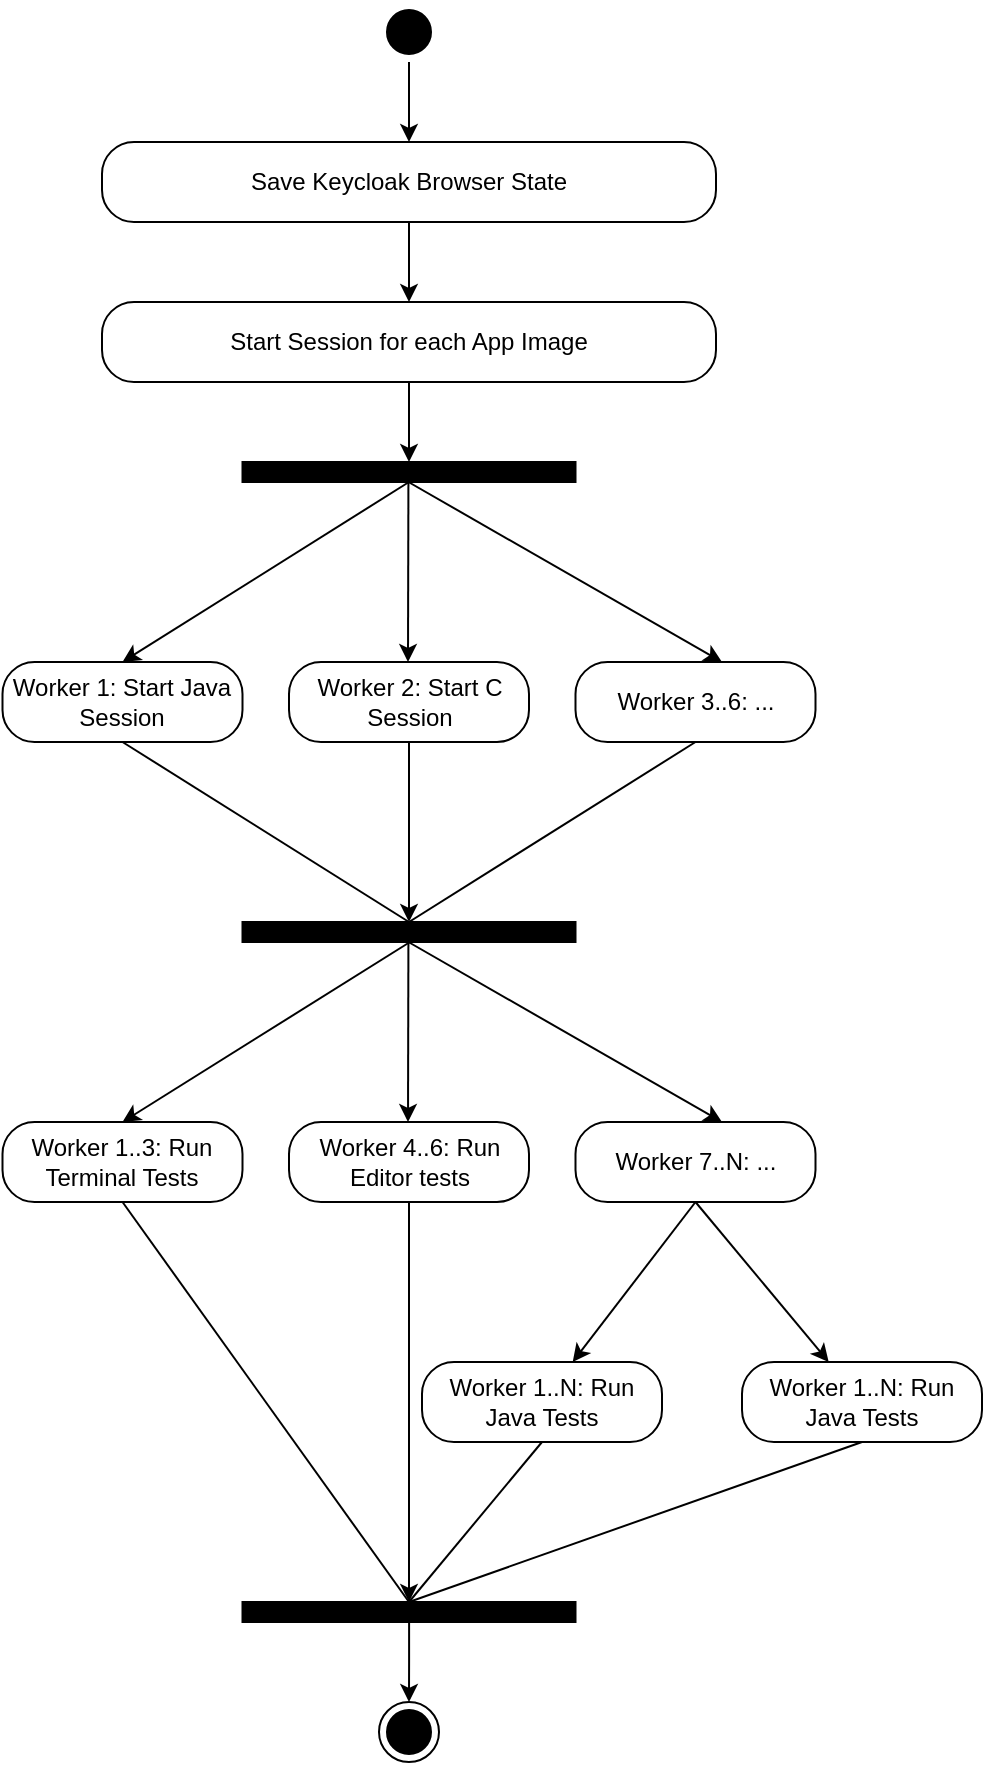<mxfile version="28.2.0">
  <diagram name="Page-1" id="geJmPsC-Qgyu1iLCh9Wq">
    <mxGraphModel dx="882" dy="760" grid="1" gridSize="10" guides="1" tooltips="1" connect="1" arrows="1" fold="1" page="1" pageScale="1" pageWidth="850" pageHeight="1100" math="0" shadow="0">
      <root>
        <mxCell id="0" />
        <mxCell id="1" parent="0" />
        <mxCell id="XZie519DQL4sXko8tS1P-1" style="edgeStyle=orthogonalEdgeStyle;rounded=0;orthogonalLoop=1;jettySize=auto;html=1;" edge="1" parent="1" source="XZie519DQL4sXko8tS1P-2" target="XZie519DQL4sXko8tS1P-4">
          <mxGeometry relative="1" as="geometry">
            <Array as="points" />
          </mxGeometry>
        </mxCell>
        <mxCell id="XZie519DQL4sXko8tS1P-2" value="" style="ellipse;html=1;shape=startState;fillColor=light-dark(#000000,#000000);strokeColor=light-dark(#000000,#000000);" vertex="1" parent="1">
          <mxGeometry x="398.5" y="60" width="30" height="30" as="geometry" />
        </mxCell>
        <mxCell id="XZie519DQL4sXko8tS1P-3" style="edgeStyle=orthogonalEdgeStyle;rounded=0;orthogonalLoop=1;jettySize=auto;html=1;" edge="1" parent="1" source="XZie519DQL4sXko8tS1P-4" target="XZie519DQL4sXko8tS1P-6">
          <mxGeometry relative="1" as="geometry" />
        </mxCell>
        <mxCell id="XZie519DQL4sXko8tS1P-4" value="Save Keycloak Browser State" style="rounded=1;whiteSpace=wrap;html=1;arcSize=40;fontColor=#000000;fillColor=default;strokeColor=light-dark(#000000,#000000);fillStyle=auto;" vertex="1" parent="1">
          <mxGeometry x="260" y="130" width="307" height="40" as="geometry" />
        </mxCell>
        <mxCell id="XZie519DQL4sXko8tS1P-23" style="edgeStyle=orthogonalEdgeStyle;rounded=0;orthogonalLoop=1;jettySize=auto;html=1;entryX=0.5;entryY=0;entryDx=0;entryDy=0;" edge="1" parent="1" source="XZie519DQL4sXko8tS1P-6" target="XZie519DQL4sXko8tS1P-21">
          <mxGeometry relative="1" as="geometry" />
        </mxCell>
        <mxCell id="XZie519DQL4sXko8tS1P-6" value="Start Session for each App Image" style="rounded=1;whiteSpace=wrap;html=1;arcSize=40;fontColor=#000000;fillColor=default;strokeColor=light-dark(#000000,#000000);fillStyle=auto;" vertex="1" parent="1">
          <mxGeometry x="260" y="210" width="307" height="40" as="geometry" />
        </mxCell>
        <mxCell id="XZie519DQL4sXko8tS1P-21" value="" style="rounded=0;whiteSpace=wrap;html=1;fillColor=light-dark(#000000,#000000);" vertex="1" parent="1">
          <mxGeometry x="330.25" y="290" width="166.5" height="10" as="geometry" />
        </mxCell>
        <mxCell id="XZie519DQL4sXko8tS1P-25" value="" style="endArrow=classic;html=1;rounded=0;exitX=0.5;exitY=1;exitDx=0;exitDy=0;entryX=0.5;entryY=0;entryDx=0;entryDy=0;" edge="1" parent="1" source="XZie519DQL4sXko8tS1P-21" target="XZie519DQL4sXko8tS1P-28">
          <mxGeometry width="50" height="50" relative="1" as="geometry">
            <mxPoint x="370" y="400" as="sourcePoint" />
            <mxPoint x="310" y="370" as="targetPoint" />
          </mxGeometry>
        </mxCell>
        <mxCell id="XZie519DQL4sXko8tS1P-26" value="" style="endArrow=classic;html=1;rounded=0;" edge="1" parent="1">
          <mxGeometry width="50" height="50" relative="1" as="geometry">
            <mxPoint x="413.21" y="300" as="sourcePoint" />
            <mxPoint x="413" y="390" as="targetPoint" />
          </mxGeometry>
        </mxCell>
        <mxCell id="XZie519DQL4sXko8tS1P-27" value="" style="endArrow=classic;html=1;rounded=0;" edge="1" parent="1">
          <mxGeometry width="50" height="50" relative="1" as="geometry">
            <mxPoint x="413.21" y="300" as="sourcePoint" />
            <mxPoint x="570" y="390" as="targetPoint" />
          </mxGeometry>
        </mxCell>
        <mxCell id="XZie519DQL4sXko8tS1P-28" value="Worker 1: Start Java Session" style="rounded=1;whiteSpace=wrap;html=1;arcSize=40;fontColor=#000000;fillColor=default;strokeColor=light-dark(#000000,#000000);fillStyle=auto;" vertex="1" parent="1">
          <mxGeometry x="210.25" y="390" width="120" height="40" as="geometry" />
        </mxCell>
        <mxCell id="XZie519DQL4sXko8tS1P-36" style="edgeStyle=orthogonalEdgeStyle;rounded=0;orthogonalLoop=1;jettySize=auto;html=1;entryX=0.5;entryY=0;entryDx=0;entryDy=0;" edge="1" parent="1" source="XZie519DQL4sXko8tS1P-32" target="XZie519DQL4sXko8tS1P-34">
          <mxGeometry relative="1" as="geometry" />
        </mxCell>
        <mxCell id="XZie519DQL4sXko8tS1P-32" value="Worker 2: Start C Session" style="rounded=1;whiteSpace=wrap;html=1;arcSize=40;fontColor=#000000;fillColor=default;strokeColor=light-dark(#000000,#000000);fillStyle=auto;" vertex="1" parent="1">
          <mxGeometry x="353.5" y="390" width="120" height="40" as="geometry" />
        </mxCell>
        <mxCell id="XZie519DQL4sXko8tS1P-37" style="rounded=0;orthogonalLoop=1;jettySize=auto;html=1;entryX=0.5;entryY=0;entryDx=0;entryDy=0;exitX=0.5;exitY=1;exitDx=0;exitDy=0;endArrow=none;endFill=0;" edge="1" parent="1" source="XZie519DQL4sXko8tS1P-33" target="XZie519DQL4sXko8tS1P-34">
          <mxGeometry relative="1" as="geometry" />
        </mxCell>
        <mxCell id="XZie519DQL4sXko8tS1P-33" value="Worker 3..6: ..." style="rounded=1;whiteSpace=wrap;html=1;arcSize=40;fontColor=#000000;fillColor=default;strokeColor=light-dark(#000000,#000000);fillStyle=auto;" vertex="1" parent="1">
          <mxGeometry x="496.75" y="390" width="120" height="40" as="geometry" />
        </mxCell>
        <mxCell id="XZie519DQL4sXko8tS1P-34" value="" style="rounded=0;whiteSpace=wrap;html=1;fillColor=light-dark(#000000,#000000);" vertex="1" parent="1">
          <mxGeometry x="330.25" y="520" width="166.5" height="10" as="geometry" />
        </mxCell>
        <mxCell id="XZie519DQL4sXko8tS1P-35" style="rounded=0;orthogonalLoop=1;jettySize=auto;html=1;entryX=0.5;entryY=0;entryDx=0;entryDy=0;exitX=0.5;exitY=1;exitDx=0;exitDy=0;endArrow=none;endFill=0;" edge="1" parent="1" source="XZie519DQL4sXko8tS1P-28" target="XZie519DQL4sXko8tS1P-34">
          <mxGeometry relative="1" as="geometry" />
        </mxCell>
        <mxCell id="XZie519DQL4sXko8tS1P-38" value="" style="endArrow=classic;html=1;rounded=0;exitX=0.5;exitY=1;exitDx=0;exitDy=0;entryX=0.5;entryY=0;entryDx=0;entryDy=0;" edge="1" parent="1" target="XZie519DQL4sXko8tS1P-41">
          <mxGeometry width="50" height="50" relative="1" as="geometry">
            <mxPoint x="414" y="530" as="sourcePoint" />
            <mxPoint x="310" y="600" as="targetPoint" />
          </mxGeometry>
        </mxCell>
        <mxCell id="XZie519DQL4sXko8tS1P-39" value="" style="endArrow=classic;html=1;rounded=0;" edge="1" parent="1">
          <mxGeometry width="50" height="50" relative="1" as="geometry">
            <mxPoint x="413.21" y="530" as="sourcePoint" />
            <mxPoint x="413" y="620" as="targetPoint" />
          </mxGeometry>
        </mxCell>
        <mxCell id="XZie519DQL4sXko8tS1P-40" value="" style="endArrow=classic;html=1;rounded=0;" edge="1" parent="1">
          <mxGeometry width="50" height="50" relative="1" as="geometry">
            <mxPoint x="413.21" y="530" as="sourcePoint" />
            <mxPoint x="570" y="620" as="targetPoint" />
          </mxGeometry>
        </mxCell>
        <mxCell id="XZie519DQL4sXko8tS1P-49" style="rounded=0;orthogonalLoop=1;jettySize=auto;html=1;entryX=0.5;entryY=0;entryDx=0;entryDy=0;exitX=0.5;exitY=1;exitDx=0;exitDy=0;endArrow=none;endFill=0;" edge="1" parent="1" source="XZie519DQL4sXko8tS1P-41" target="XZie519DQL4sXko8tS1P-48">
          <mxGeometry relative="1" as="geometry" />
        </mxCell>
        <mxCell id="XZie519DQL4sXko8tS1P-41" value="Worker 1..3: Run Terminal Tests" style="rounded=1;whiteSpace=wrap;html=1;arcSize=40;fontColor=#000000;fillColor=default;strokeColor=light-dark(#000000,#000000);fillStyle=auto;" vertex="1" parent="1">
          <mxGeometry x="210.25" y="620" width="120" height="40" as="geometry" />
        </mxCell>
        <mxCell id="XZie519DQL4sXko8tS1P-50" style="edgeStyle=orthogonalEdgeStyle;rounded=0;orthogonalLoop=1;jettySize=auto;html=1;entryX=0.5;entryY=0;entryDx=0;entryDy=0;" edge="1" parent="1" source="XZie519DQL4sXko8tS1P-42" target="XZie519DQL4sXko8tS1P-48">
          <mxGeometry relative="1" as="geometry" />
        </mxCell>
        <mxCell id="XZie519DQL4sXko8tS1P-42" value="Worker 4..6: Run Editor tests" style="rounded=1;whiteSpace=wrap;html=1;arcSize=40;fontColor=#000000;fillColor=default;strokeColor=light-dark(#000000,#000000);fillStyle=auto;" vertex="1" parent="1">
          <mxGeometry x="353.5" y="620" width="120" height="40" as="geometry" />
        </mxCell>
        <mxCell id="XZie519DQL4sXko8tS1P-46" style="rounded=0;orthogonalLoop=1;jettySize=auto;html=1;exitX=0.5;exitY=1;exitDx=0;exitDy=0;" edge="1" parent="1" source="XZie519DQL4sXko8tS1P-43" target="XZie519DQL4sXko8tS1P-44">
          <mxGeometry relative="1" as="geometry" />
        </mxCell>
        <mxCell id="XZie519DQL4sXko8tS1P-47" style="rounded=0;orthogonalLoop=1;jettySize=auto;html=1;exitX=0.5;exitY=1;exitDx=0;exitDy=0;" edge="1" parent="1" source="XZie519DQL4sXko8tS1P-43" target="XZie519DQL4sXko8tS1P-45">
          <mxGeometry relative="1" as="geometry" />
        </mxCell>
        <mxCell id="XZie519DQL4sXko8tS1P-43" value="Worker 7..N: ..." style="rounded=1;whiteSpace=wrap;html=1;arcSize=40;fontColor=#000000;fillColor=default;strokeColor=light-dark(#000000,#000000);fillStyle=auto;" vertex="1" parent="1">
          <mxGeometry x="496.75" y="620" width="120" height="40" as="geometry" />
        </mxCell>
        <mxCell id="XZie519DQL4sXko8tS1P-51" style="rounded=0;orthogonalLoop=1;jettySize=auto;html=1;entryX=0.5;entryY=0;entryDx=0;entryDy=0;exitX=0.5;exitY=1;exitDx=0;exitDy=0;endArrow=none;endFill=0;" edge="1" parent="1" source="XZie519DQL4sXko8tS1P-44" target="XZie519DQL4sXko8tS1P-48">
          <mxGeometry relative="1" as="geometry" />
        </mxCell>
        <mxCell id="XZie519DQL4sXko8tS1P-44" value="Worker 1..N: Run Java Tests" style="rounded=1;whiteSpace=wrap;html=1;arcSize=40;fontColor=#000000;fillColor=default;strokeColor=light-dark(#000000,#000000);fillStyle=auto;" vertex="1" parent="1">
          <mxGeometry x="420" y="740" width="120" height="40" as="geometry" />
        </mxCell>
        <mxCell id="XZie519DQL4sXko8tS1P-52" style="rounded=0;orthogonalLoop=1;jettySize=auto;html=1;entryX=0.5;entryY=0;entryDx=0;entryDy=0;exitX=0.5;exitY=1;exitDx=0;exitDy=0;endArrow=none;endFill=0;" edge="1" parent="1" source="XZie519DQL4sXko8tS1P-45" target="XZie519DQL4sXko8tS1P-48">
          <mxGeometry relative="1" as="geometry" />
        </mxCell>
        <mxCell id="XZie519DQL4sXko8tS1P-45" value="Worker 1..N: Run Java Tests" style="rounded=1;whiteSpace=wrap;html=1;arcSize=40;fontColor=#000000;fillColor=default;strokeColor=light-dark(#000000,#000000);fillStyle=auto;" vertex="1" parent="1">
          <mxGeometry x="580" y="740" width="120" height="40" as="geometry" />
        </mxCell>
        <mxCell id="XZie519DQL4sXko8tS1P-54" style="edgeStyle=orthogonalEdgeStyle;rounded=0;orthogonalLoop=1;jettySize=auto;html=1;" edge="1" parent="1" source="XZie519DQL4sXko8tS1P-48" target="XZie519DQL4sXko8tS1P-53">
          <mxGeometry relative="1" as="geometry" />
        </mxCell>
        <mxCell id="XZie519DQL4sXko8tS1P-48" value="" style="rounded=0;whiteSpace=wrap;html=1;fillColor=light-dark(#000000,#000000);" vertex="1" parent="1">
          <mxGeometry x="330.25" y="860" width="166.5" height="10" as="geometry" />
        </mxCell>
        <mxCell id="XZie519DQL4sXko8tS1P-53" value="" style="ellipse;html=1;shape=endState;fillColor=#000000;strokeColor=light-dark(#000000,#000000);" vertex="1" parent="1">
          <mxGeometry x="398.5" y="910" width="30" height="30" as="geometry" />
        </mxCell>
      </root>
    </mxGraphModel>
  </diagram>
</mxfile>
